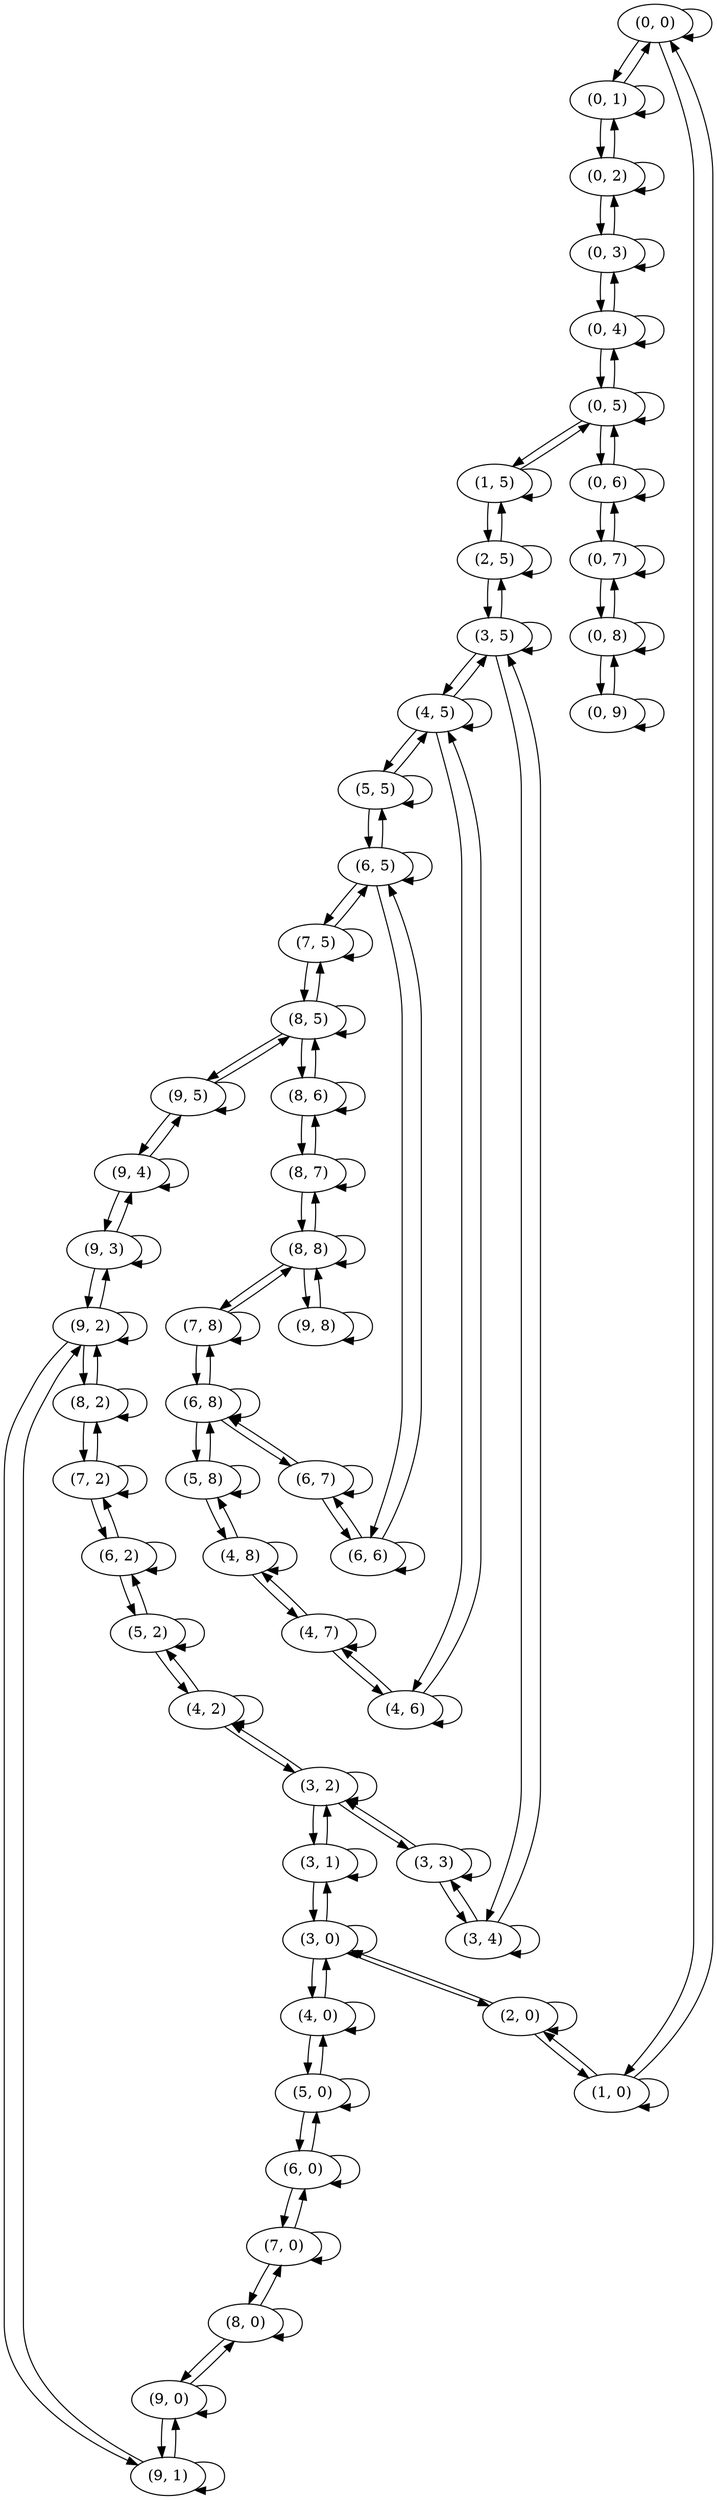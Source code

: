 digraph "maze gridworld" {
"(0, 0)";
"(0, 1)";
"(1, 0)";
"(0, 2)";
"(2, 0)";
"(0, 3)";
"(0, 4)";
"(0, 5)";
"(0, 6)";
"(1, 5)";
"(0, 7)";
"(2, 5)";
"(0, 8)";
"(0, 9)";
"(3, 0)";
"(3, 5)";
"(3, 1)";
"(4, 0)";
"(3, 2)";
"(3, 3)";
"(4, 2)";
"(3, 4)";
"(4, 5)";
"(4, 6)";
"(4, 7)";
"(4, 8)";
"(5, 0)";
"(5, 2)";
"(5, 5)";
"(5, 8)";
"(6, 0)";
"(6, 2)";
"(6, 5)";
"(6, 6)";
"(6, 7)";
"(6, 8)";
"(7, 0)";
"(7, 2)";
"(7, 5)";
"(7, 8)";
"(8, 0)";
"(8, 2)";
"(8, 5)";
"(8, 6)";
"(8, 7)";
"(8, 8)";
"(9, 0)";
"(9, 1)";
"(9, 2)";
"(9, 3)";
"(9, 4)";
"(9, 5)";
"(9, 8)";
"(0, 0)" -> "(0, 1)";
"(0, 0)" -> "(1, 0)";
"(0, 0)" -> "(0, 0)";
"(0, 1)" -> "(0, 0)";
"(0, 1)" -> "(0, 2)";
"(0, 1)" -> "(0, 1)";
"(1, 0)" -> "(0, 0)";
"(1, 0)" -> "(2, 0)";
"(1, 0)" -> "(1, 0)";
"(0, 2)" -> "(0, 1)";
"(0, 2)" -> "(0, 3)";
"(0, 2)" -> "(0, 2)";
"(2, 0)" -> "(1, 0)";
"(2, 0)" -> "(3, 0)";
"(2, 0)" -> "(2, 0)";
"(0, 3)" -> "(0, 2)";
"(0, 3)" -> "(0, 4)";
"(0, 3)" -> "(0, 3)";
"(0, 4)" -> "(0, 3)";
"(0, 4)" -> "(0, 5)";
"(0, 4)" -> "(0, 4)";
"(0, 5)" -> "(0, 4)";
"(0, 5)" -> "(0, 6)";
"(0, 5)" -> "(1, 5)";
"(0, 5)" -> "(0, 5)";
"(0, 6)" -> "(0, 5)";
"(0, 6)" -> "(0, 7)";
"(0, 6)" -> "(0, 6)";
"(1, 5)" -> "(0, 5)";
"(1, 5)" -> "(2, 5)";
"(1, 5)" -> "(1, 5)";
"(0, 7)" -> "(0, 6)";
"(0, 7)" -> "(0, 8)";
"(0, 7)" -> "(0, 7)";
"(2, 5)" -> "(1, 5)";
"(2, 5)" -> "(3, 5)";
"(2, 5)" -> "(2, 5)";
"(0, 8)" -> "(0, 7)";
"(0, 8)" -> "(0, 9)";
"(0, 8)" -> "(0, 8)";
"(0, 9)" -> "(0, 8)";
"(0, 9)" -> "(0, 9)";
"(3, 0)" -> "(2, 0)";
"(3, 0)" -> "(3, 1)";
"(3, 0)" -> "(4, 0)";
"(3, 0)" -> "(3, 0)";
"(3, 5)" -> "(2, 5)";
"(3, 5)" -> "(3, 4)";
"(3, 5)" -> "(4, 5)";
"(3, 5)" -> "(3, 5)";
"(3, 1)" -> "(3, 0)";
"(3, 1)" -> "(3, 2)";
"(3, 1)" -> "(3, 1)";
"(4, 0)" -> "(3, 0)";
"(4, 0)" -> "(5, 0)";
"(4, 0)" -> "(4, 0)";
"(3, 2)" -> "(3, 1)";
"(3, 2)" -> "(3, 3)";
"(3, 2)" -> "(4, 2)";
"(3, 2)" -> "(3, 2)";
"(3, 3)" -> "(3, 2)";
"(3, 3)" -> "(3, 4)";
"(3, 3)" -> "(3, 3)";
"(4, 2)" -> "(3, 2)";
"(4, 2)" -> "(5, 2)";
"(4, 2)" -> "(4, 2)";
"(3, 4)" -> "(3, 3)";
"(3, 4)" -> "(3, 5)";
"(3, 4)" -> "(3, 4)";
"(4, 5)" -> "(3, 5)";
"(4, 5)" -> "(4, 6)";
"(4, 5)" -> "(5, 5)";
"(4, 5)" -> "(4, 5)";
"(4, 6)" -> "(4, 5)";
"(4, 6)" -> "(4, 7)";
"(4, 6)" -> "(4, 6)";
"(4, 7)" -> "(4, 6)";
"(4, 7)" -> "(4, 8)";
"(4, 7)" -> "(4, 7)";
"(4, 8)" -> "(4, 7)";
"(4, 8)" -> "(5, 8)";
"(4, 8)" -> "(4, 8)";
"(5, 0)" -> "(4, 0)";
"(5, 0)" -> "(6, 0)";
"(5, 0)" -> "(5, 0)";
"(5, 2)" -> "(4, 2)";
"(5, 2)" -> "(6, 2)";
"(5, 2)" -> "(5, 2)";
"(5, 5)" -> "(4, 5)";
"(5, 5)" -> "(6, 5)";
"(5, 5)" -> "(5, 5)";
"(5, 8)" -> "(4, 8)";
"(5, 8)" -> "(6, 8)";
"(5, 8)" -> "(5, 8)";
"(6, 0)" -> "(5, 0)";
"(6, 0)" -> "(7, 0)";
"(6, 0)" -> "(6, 0)";
"(6, 2)" -> "(5, 2)";
"(6, 2)" -> "(7, 2)";
"(6, 2)" -> "(6, 2)";
"(6, 5)" -> "(5, 5)";
"(6, 5)" -> "(6, 6)";
"(6, 5)" -> "(7, 5)";
"(6, 5)" -> "(6, 5)";
"(6, 6)" -> "(6, 5)";
"(6, 6)" -> "(6, 7)";
"(6, 6)" -> "(6, 6)";
"(6, 7)" -> "(6, 6)";
"(6, 7)" -> "(6, 8)";
"(6, 7)" -> "(6, 7)";
"(6, 8)" -> "(5, 8)";
"(6, 8)" -> "(6, 7)";
"(6, 8)" -> "(7, 8)";
"(6, 8)" -> "(6, 8)";
"(7, 0)" -> "(6, 0)";
"(7, 0)" -> "(8, 0)";
"(7, 0)" -> "(7, 0)";
"(7, 2)" -> "(6, 2)";
"(7, 2)" -> "(8, 2)";
"(7, 2)" -> "(7, 2)";
"(7, 5)" -> "(6, 5)";
"(7, 5)" -> "(8, 5)";
"(7, 5)" -> "(7, 5)";
"(7, 8)" -> "(6, 8)";
"(7, 8)" -> "(8, 8)";
"(7, 8)" -> "(7, 8)";
"(8, 0)" -> "(7, 0)";
"(8, 0)" -> "(9, 0)";
"(8, 0)" -> "(8, 0)";
"(8, 2)" -> "(7, 2)";
"(8, 2)" -> "(9, 2)";
"(8, 2)" -> "(8, 2)";
"(8, 5)" -> "(7, 5)";
"(8, 5)" -> "(8, 6)";
"(8, 5)" -> "(9, 5)";
"(8, 5)" -> "(8, 5)";
"(8, 6)" -> "(8, 5)";
"(8, 6)" -> "(8, 7)";
"(8, 6)" -> "(8, 6)";
"(8, 7)" -> "(8, 6)";
"(8, 7)" -> "(8, 8)";
"(8, 7)" -> "(8, 7)";
"(8, 8)" -> "(7, 8)";
"(8, 8)" -> "(8, 7)";
"(8, 8)" -> "(9, 8)";
"(8, 8)" -> "(8, 8)";
"(9, 0)" -> "(8, 0)";
"(9, 0)" -> "(9, 1)";
"(9, 0)" -> "(9, 0)";
"(9, 1)" -> "(9, 0)";
"(9, 1)" -> "(9, 2)";
"(9, 1)" -> "(9, 1)";
"(9, 2)" -> "(8, 2)";
"(9, 2)" -> "(9, 1)";
"(9, 2)" -> "(9, 3)";
"(9, 2)" -> "(9, 2)";
"(9, 3)" -> "(9, 2)";
"(9, 3)" -> "(9, 4)";
"(9, 3)" -> "(9, 3)";
"(9, 4)" -> "(9, 3)";
"(9, 4)" -> "(9, 5)";
"(9, 4)" -> "(9, 4)";
"(9, 5)" -> "(8, 5)";
"(9, 5)" -> "(9, 4)";
"(9, 5)" -> "(9, 5)";
"(9, 8)" -> "(8, 8)";
"(9, 8)" -> "(9, 8)";
}
